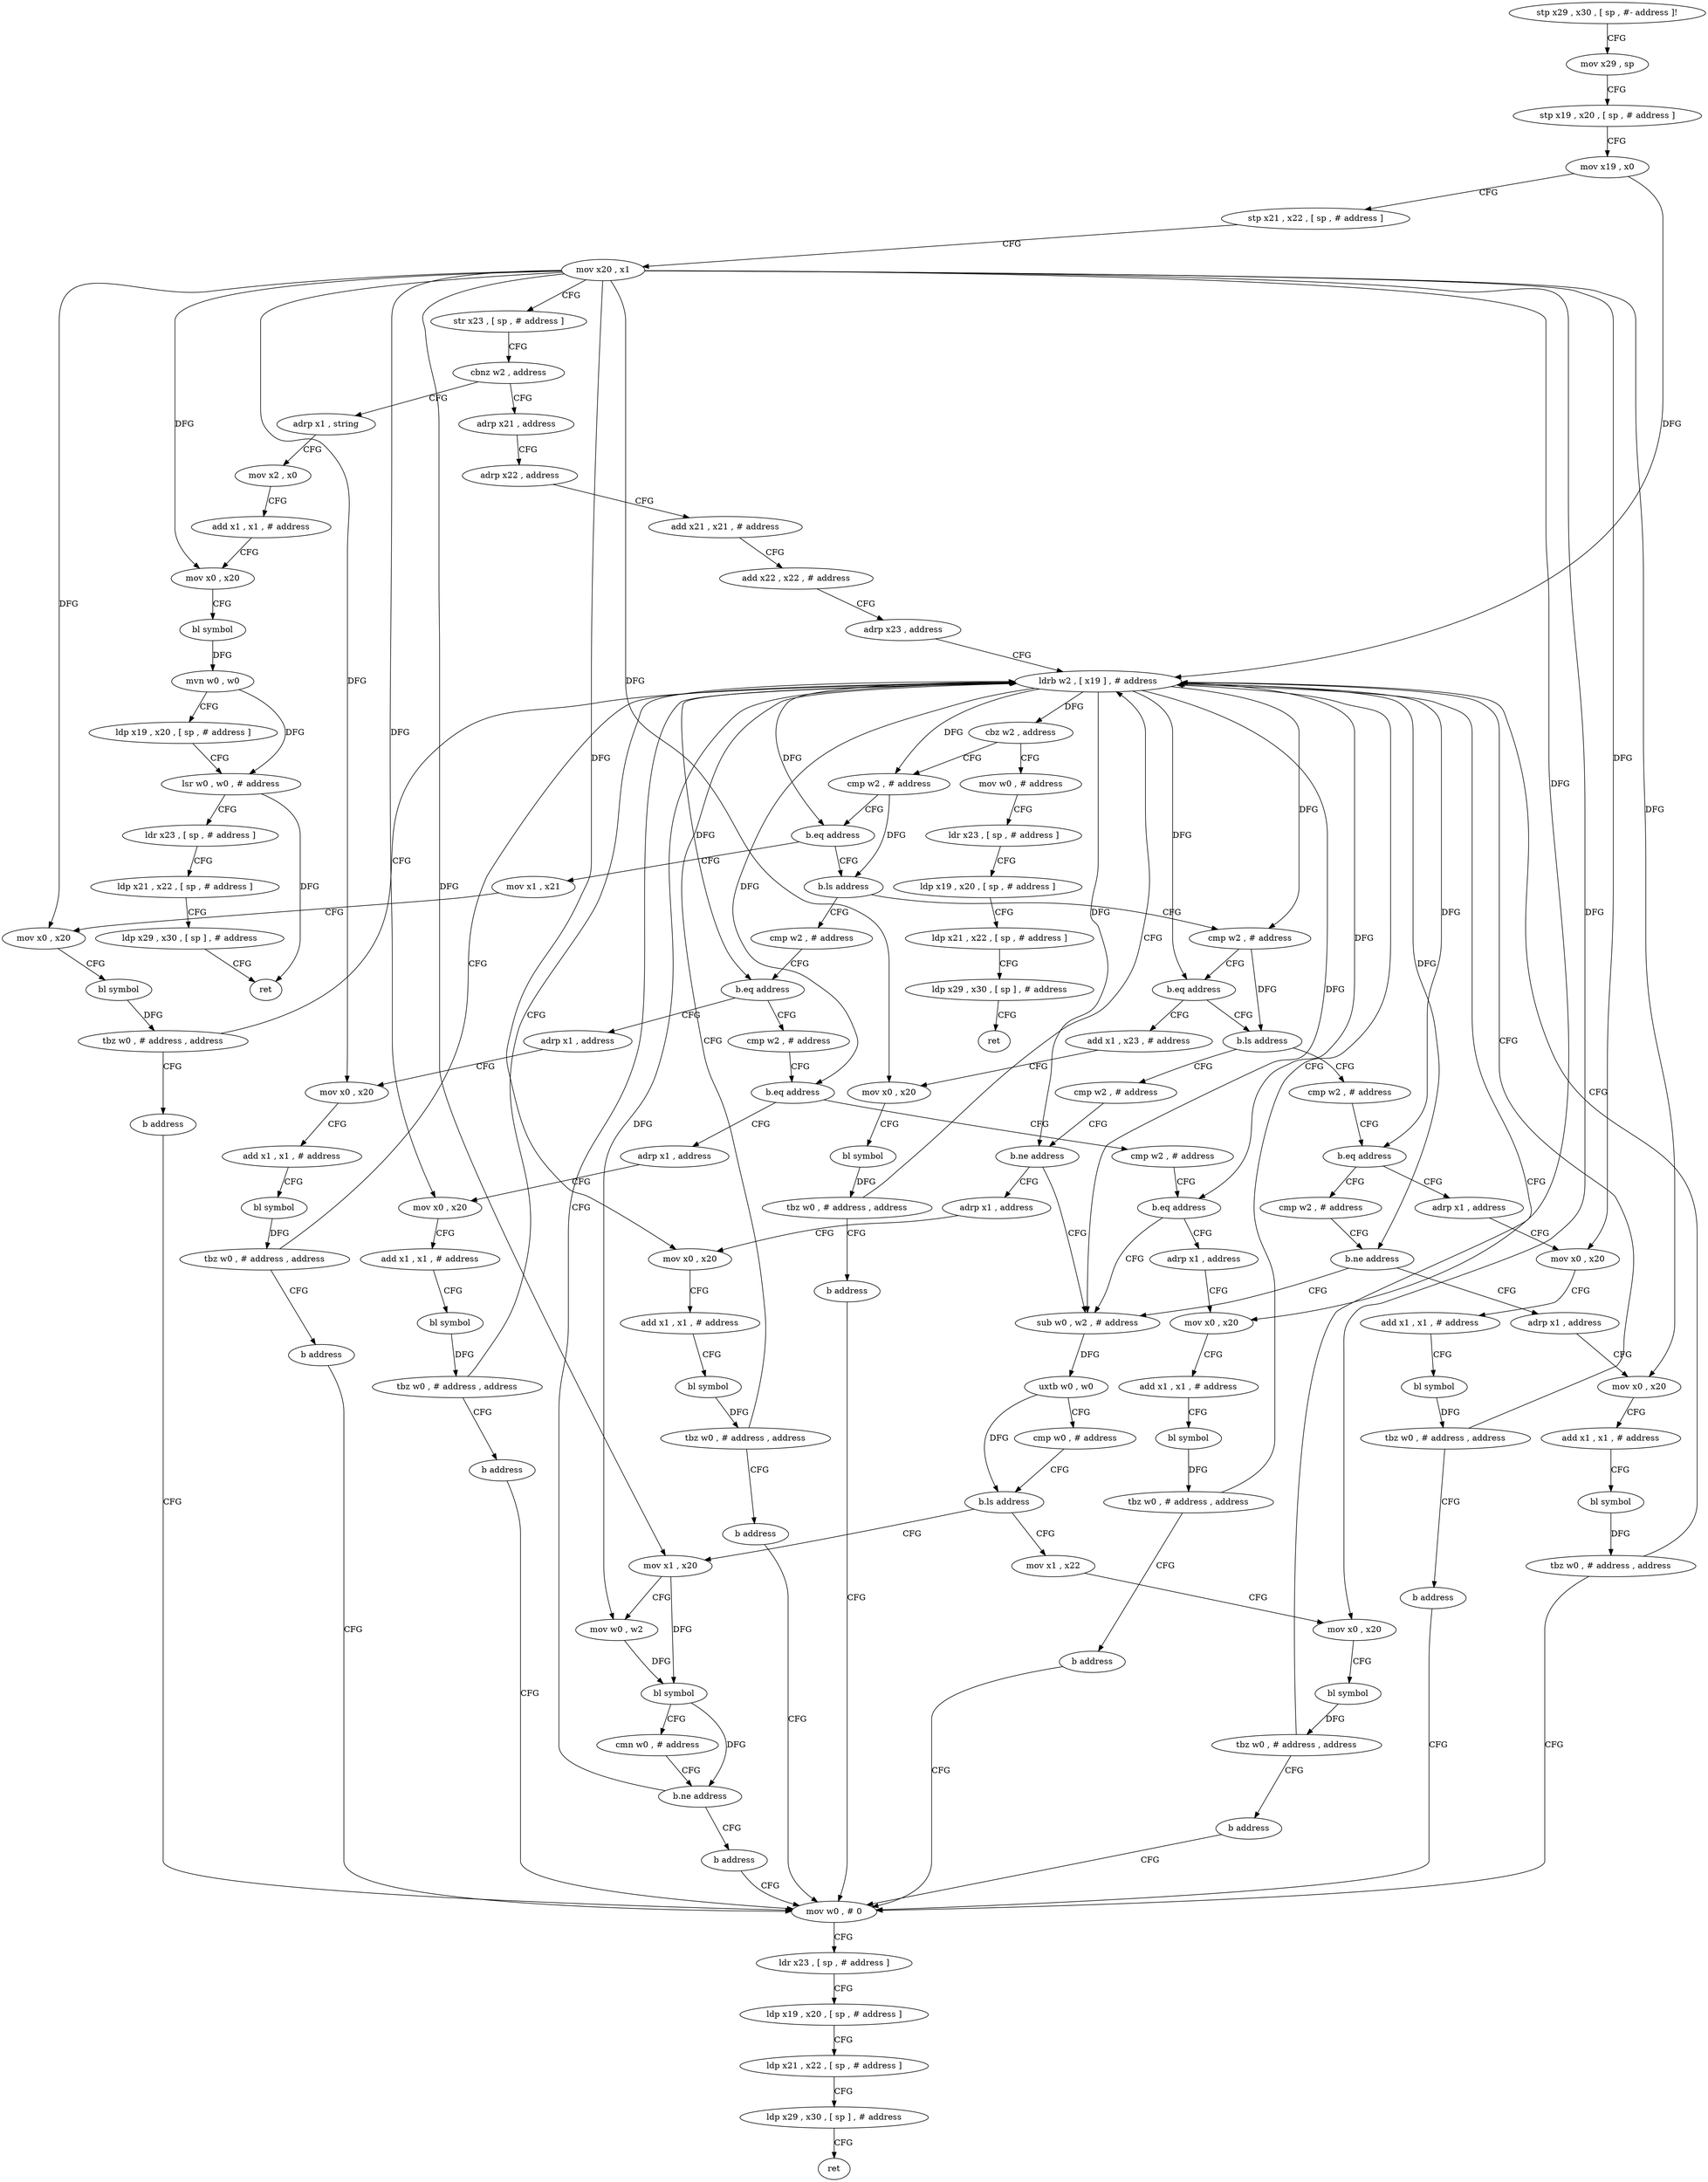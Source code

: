 digraph "func" {
"4265856" [label = "stp x29 , x30 , [ sp , #- address ]!" ]
"4265860" [label = "mov x29 , sp" ]
"4265864" [label = "stp x19 , x20 , [ sp , # address ]" ]
"4265868" [label = "mov x19 , x0" ]
"4265872" [label = "stp x21 , x22 , [ sp , # address ]" ]
"4265876" [label = "mov x20 , x1" ]
"4265880" [label = "str x23 , [ sp , # address ]" ]
"4265884" [label = "cbnz w2 , address" ]
"4266240" [label = "adrp x1 , string" ]
"4265888" [label = "adrp x21 , address" ]
"4266244" [label = "mov x2 , x0" ]
"4266248" [label = "add x1 , x1 , # address" ]
"4266252" [label = "mov x0 , x20" ]
"4266256" [label = "bl symbol" ]
"4266260" [label = "mvn w0 , w0" ]
"4266264" [label = "ldp x19 , x20 , [ sp , # address ]" ]
"4266268" [label = "lsr w0 , w0 , # address" ]
"4266272" [label = "ldr x23 , [ sp , # address ]" ]
"4266276" [label = "ldp x21 , x22 , [ sp , # address ]" ]
"4266280" [label = "ldp x29 , x30 , [ sp ] , # address" ]
"4266284" [label = "ret" ]
"4265892" [label = "adrp x22 , address" ]
"4265896" [label = "add x21 , x21 , # address" ]
"4265900" [label = "add x22 , x22 , # address" ]
"4265904" [label = "adrp x23 , address" ]
"4265908" [label = "ldrb w2 , [ x19 ] , # address" ]
"4266288" [label = "mov w0 , # address" ]
"4266292" [label = "ldr x23 , [ sp , # address ]" ]
"4266296" [label = "ldp x19 , x20 , [ sp , # address ]" ]
"4266300" [label = "ldp x21 , x22 , [ sp , # address ]" ]
"4266304" [label = "ldp x29 , x30 , [ sp ] , # address" ]
"4266308" [label = "ret" ]
"4265916" [label = "cmp w2 , # address" ]
"4265920" [label = "b.eq address" ]
"4266192" [label = "mov x1 , x21" ]
"4265924" [label = "b.ls address" ]
"4266196" [label = "mov x0 , x20" ]
"4266200" [label = "bl symbol" ]
"4266204" [label = "tbz w0 , # address , address" ]
"4266208" [label = "b address" ]
"4266000" [label = "cmp w2 , # address" ]
"4265928" [label = "cmp w2 , # address" ]
"4265912" [label = "cbz w2 , address" ]
"4265976" [label = "mov w0 , # 0" ]
"4266004" [label = "b.eq address" ]
"4266120" [label = "adrp x1 , address" ]
"4266008" [label = "cmp w2 , # address" ]
"4265932" [label = "b.eq address" ]
"4266168" [label = "add x1 , x23 , # address" ]
"4265936" [label = "b.ls address" ]
"4265980" [label = "ldr x23 , [ sp , # address ]" ]
"4265984" [label = "ldp x19 , x20 , [ sp , # address ]" ]
"4265988" [label = "ldp x21 , x22 , [ sp , # address ]" ]
"4265992" [label = "ldp x29 , x30 , [ sp ] , # address" ]
"4265996" [label = "ret" ]
"4266124" [label = "mov x0 , x20" ]
"4266128" [label = "add x1 , x1 , # address" ]
"4266132" [label = "bl symbol" ]
"4266136" [label = "tbz w0 , # address , address" ]
"4266140" [label = "b address" ]
"4266012" [label = "b.eq address" ]
"4266096" [label = "adrp x1 , address" ]
"4266016" [label = "cmp w2 , # address" ]
"4266172" [label = "mov x0 , x20" ]
"4266176" [label = "bl symbol" ]
"4266180" [label = "tbz w0 , # address , address" ]
"4266184" [label = "b address" ]
"4266064" [label = "cmp w2 , # address" ]
"4265940" [label = "cmp w2 , # address" ]
"4266100" [label = "mov x0 , x20" ]
"4266104" [label = "add x1 , x1 , # address" ]
"4266108" [label = "bl symbol" ]
"4266112" [label = "tbz w0 , # address , address" ]
"4266116" [label = "b address" ]
"4266020" [label = "b.eq address" ]
"4266144" [label = "adrp x1 , address" ]
"4266024" [label = "sub w0 , w2 , # address" ]
"4266068" [label = "b.ne address" ]
"4266072" [label = "adrp x1 , address" ]
"4265944" [label = "b.eq address" ]
"4266216" [label = "adrp x1 , address" ]
"4265948" [label = "cmp w2 , # address" ]
"4266148" [label = "mov x0 , x20" ]
"4266152" [label = "add x1 , x1 , # address" ]
"4266156" [label = "bl symbol" ]
"4266160" [label = "tbz w0 , # address , address" ]
"4266164" [label = "b address" ]
"4266028" [label = "uxtb w0 , w0" ]
"4266032" [label = "cmp w0 , # address" ]
"4266036" [label = "b.ls address" ]
"4266312" [label = "mov x1 , x20" ]
"4266040" [label = "mov x1 , x22" ]
"4266076" [label = "mov x0 , x20" ]
"4266080" [label = "add x1 , x1 , # address" ]
"4266084" [label = "bl symbol" ]
"4266088" [label = "tbz w0 , # address , address" ]
"4266092" [label = "b address" ]
"4266220" [label = "mov x0 , x20" ]
"4266224" [label = "add x1 , x1 , # address" ]
"4266228" [label = "bl symbol" ]
"4266232" [label = "tbz w0 , # address , address" ]
"4266236" [label = "b address" ]
"4265952" [label = "b.ne address" ]
"4265956" [label = "adrp x1 , address" ]
"4266316" [label = "mov w0 , w2" ]
"4266320" [label = "bl symbol" ]
"4266324" [label = "cmn w0 , # address" ]
"4266328" [label = "b.ne address" ]
"4266332" [label = "b address" ]
"4266044" [label = "mov x0 , x20" ]
"4266048" [label = "bl symbol" ]
"4266052" [label = "tbz w0 , # address , address" ]
"4266056" [label = "b address" ]
"4265960" [label = "mov x0 , x20" ]
"4265964" [label = "add x1 , x1 , # address" ]
"4265968" [label = "bl symbol" ]
"4265972" [label = "tbz w0 , # address , address" ]
"4265856" -> "4265860" [ label = "CFG" ]
"4265860" -> "4265864" [ label = "CFG" ]
"4265864" -> "4265868" [ label = "CFG" ]
"4265868" -> "4265872" [ label = "CFG" ]
"4265868" -> "4265908" [ label = "DFG" ]
"4265872" -> "4265876" [ label = "CFG" ]
"4265876" -> "4265880" [ label = "CFG" ]
"4265876" -> "4266252" [ label = "DFG" ]
"4265876" -> "4266196" [ label = "DFG" ]
"4265876" -> "4266124" [ label = "DFG" ]
"4265876" -> "4266172" [ label = "DFG" ]
"4265876" -> "4266100" [ label = "DFG" ]
"4265876" -> "4266148" [ label = "DFG" ]
"4265876" -> "4266076" [ label = "DFG" ]
"4265876" -> "4266220" [ label = "DFG" ]
"4265876" -> "4266312" [ label = "DFG" ]
"4265876" -> "4266044" [ label = "DFG" ]
"4265876" -> "4265960" [ label = "DFG" ]
"4265880" -> "4265884" [ label = "CFG" ]
"4265884" -> "4266240" [ label = "CFG" ]
"4265884" -> "4265888" [ label = "CFG" ]
"4266240" -> "4266244" [ label = "CFG" ]
"4265888" -> "4265892" [ label = "CFG" ]
"4266244" -> "4266248" [ label = "CFG" ]
"4266248" -> "4266252" [ label = "CFG" ]
"4266252" -> "4266256" [ label = "CFG" ]
"4266256" -> "4266260" [ label = "DFG" ]
"4266260" -> "4266264" [ label = "CFG" ]
"4266260" -> "4266268" [ label = "DFG" ]
"4266264" -> "4266268" [ label = "CFG" ]
"4266268" -> "4266272" [ label = "CFG" ]
"4266268" -> "4266284" [ label = "DFG" ]
"4266272" -> "4266276" [ label = "CFG" ]
"4266276" -> "4266280" [ label = "CFG" ]
"4266280" -> "4266284" [ label = "CFG" ]
"4265892" -> "4265896" [ label = "CFG" ]
"4265896" -> "4265900" [ label = "CFG" ]
"4265900" -> "4265904" [ label = "CFG" ]
"4265904" -> "4265908" [ label = "CFG" ]
"4265908" -> "4265912" [ label = "DFG" ]
"4265908" -> "4265916" [ label = "DFG" ]
"4265908" -> "4265920" [ label = "DFG" ]
"4265908" -> "4266004" [ label = "DFG" ]
"4265908" -> "4265928" [ label = "DFG" ]
"4265908" -> "4265932" [ label = "DFG" ]
"4265908" -> "4266012" [ label = "DFG" ]
"4265908" -> "4266020" [ label = "DFG" ]
"4265908" -> "4266068" [ label = "DFG" ]
"4265908" -> "4265944" [ label = "DFG" ]
"4265908" -> "4266024" [ label = "DFG" ]
"4265908" -> "4265952" [ label = "DFG" ]
"4265908" -> "4266316" [ label = "DFG" ]
"4266288" -> "4266292" [ label = "CFG" ]
"4266292" -> "4266296" [ label = "CFG" ]
"4266296" -> "4266300" [ label = "CFG" ]
"4266300" -> "4266304" [ label = "CFG" ]
"4266304" -> "4266308" [ label = "CFG" ]
"4265916" -> "4265920" [ label = "CFG" ]
"4265916" -> "4265924" [ label = "DFG" ]
"4265920" -> "4266192" [ label = "CFG" ]
"4265920" -> "4265924" [ label = "CFG" ]
"4266192" -> "4266196" [ label = "CFG" ]
"4265924" -> "4266000" [ label = "CFG" ]
"4265924" -> "4265928" [ label = "CFG" ]
"4266196" -> "4266200" [ label = "CFG" ]
"4266200" -> "4266204" [ label = "DFG" ]
"4266204" -> "4265908" [ label = "CFG" ]
"4266204" -> "4266208" [ label = "CFG" ]
"4266208" -> "4265976" [ label = "CFG" ]
"4266000" -> "4266004" [ label = "CFG" ]
"4265928" -> "4265932" [ label = "CFG" ]
"4265928" -> "4265936" [ label = "DFG" ]
"4265912" -> "4266288" [ label = "CFG" ]
"4265912" -> "4265916" [ label = "CFG" ]
"4265976" -> "4265980" [ label = "CFG" ]
"4266004" -> "4266120" [ label = "CFG" ]
"4266004" -> "4266008" [ label = "CFG" ]
"4266120" -> "4266124" [ label = "CFG" ]
"4266008" -> "4266012" [ label = "CFG" ]
"4265932" -> "4266168" [ label = "CFG" ]
"4265932" -> "4265936" [ label = "CFG" ]
"4266168" -> "4266172" [ label = "CFG" ]
"4265936" -> "4266064" [ label = "CFG" ]
"4265936" -> "4265940" [ label = "CFG" ]
"4265980" -> "4265984" [ label = "CFG" ]
"4265984" -> "4265988" [ label = "CFG" ]
"4265988" -> "4265992" [ label = "CFG" ]
"4265992" -> "4265996" [ label = "CFG" ]
"4266124" -> "4266128" [ label = "CFG" ]
"4266128" -> "4266132" [ label = "CFG" ]
"4266132" -> "4266136" [ label = "DFG" ]
"4266136" -> "4265908" [ label = "CFG" ]
"4266136" -> "4266140" [ label = "CFG" ]
"4266140" -> "4265976" [ label = "CFG" ]
"4266012" -> "4266096" [ label = "CFG" ]
"4266012" -> "4266016" [ label = "CFG" ]
"4266096" -> "4266100" [ label = "CFG" ]
"4266016" -> "4266020" [ label = "CFG" ]
"4266172" -> "4266176" [ label = "CFG" ]
"4266176" -> "4266180" [ label = "DFG" ]
"4266180" -> "4265908" [ label = "CFG" ]
"4266180" -> "4266184" [ label = "CFG" ]
"4266184" -> "4265976" [ label = "CFG" ]
"4266064" -> "4266068" [ label = "CFG" ]
"4265940" -> "4265944" [ label = "CFG" ]
"4266100" -> "4266104" [ label = "CFG" ]
"4266104" -> "4266108" [ label = "CFG" ]
"4266108" -> "4266112" [ label = "DFG" ]
"4266112" -> "4265908" [ label = "CFG" ]
"4266112" -> "4266116" [ label = "CFG" ]
"4266116" -> "4265976" [ label = "CFG" ]
"4266020" -> "4266144" [ label = "CFG" ]
"4266020" -> "4266024" [ label = "CFG" ]
"4266144" -> "4266148" [ label = "CFG" ]
"4266024" -> "4266028" [ label = "DFG" ]
"4266068" -> "4266024" [ label = "CFG" ]
"4266068" -> "4266072" [ label = "CFG" ]
"4266072" -> "4266076" [ label = "CFG" ]
"4265944" -> "4266216" [ label = "CFG" ]
"4265944" -> "4265948" [ label = "CFG" ]
"4266216" -> "4266220" [ label = "CFG" ]
"4265948" -> "4265952" [ label = "CFG" ]
"4266148" -> "4266152" [ label = "CFG" ]
"4266152" -> "4266156" [ label = "CFG" ]
"4266156" -> "4266160" [ label = "DFG" ]
"4266160" -> "4265908" [ label = "CFG" ]
"4266160" -> "4266164" [ label = "CFG" ]
"4266164" -> "4265976" [ label = "CFG" ]
"4266028" -> "4266032" [ label = "CFG" ]
"4266028" -> "4266036" [ label = "DFG" ]
"4266032" -> "4266036" [ label = "CFG" ]
"4266036" -> "4266312" [ label = "CFG" ]
"4266036" -> "4266040" [ label = "CFG" ]
"4266312" -> "4266316" [ label = "CFG" ]
"4266312" -> "4266320" [ label = "DFG" ]
"4266040" -> "4266044" [ label = "CFG" ]
"4266076" -> "4266080" [ label = "CFG" ]
"4266080" -> "4266084" [ label = "CFG" ]
"4266084" -> "4266088" [ label = "DFG" ]
"4266088" -> "4265908" [ label = "CFG" ]
"4266088" -> "4266092" [ label = "CFG" ]
"4266092" -> "4265976" [ label = "CFG" ]
"4266220" -> "4266224" [ label = "CFG" ]
"4266224" -> "4266228" [ label = "CFG" ]
"4266228" -> "4266232" [ label = "DFG" ]
"4266232" -> "4265908" [ label = "CFG" ]
"4266232" -> "4266236" [ label = "CFG" ]
"4266236" -> "4265976" [ label = "CFG" ]
"4265952" -> "4266024" [ label = "CFG" ]
"4265952" -> "4265956" [ label = "CFG" ]
"4265956" -> "4265960" [ label = "CFG" ]
"4266316" -> "4266320" [ label = "DFG" ]
"4266320" -> "4266324" [ label = "CFG" ]
"4266320" -> "4266328" [ label = "DFG" ]
"4266324" -> "4266328" [ label = "CFG" ]
"4266328" -> "4265908" [ label = "CFG" ]
"4266328" -> "4266332" [ label = "CFG" ]
"4266332" -> "4265976" [ label = "CFG" ]
"4266044" -> "4266048" [ label = "CFG" ]
"4266048" -> "4266052" [ label = "DFG" ]
"4266052" -> "4265908" [ label = "CFG" ]
"4266052" -> "4266056" [ label = "CFG" ]
"4266056" -> "4265976" [ label = "CFG" ]
"4265960" -> "4265964" [ label = "CFG" ]
"4265964" -> "4265968" [ label = "CFG" ]
"4265968" -> "4265972" [ label = "DFG" ]
"4265972" -> "4265908" [ label = "CFG" ]
"4265972" -> "4265976" [ label = "CFG" ]
}
